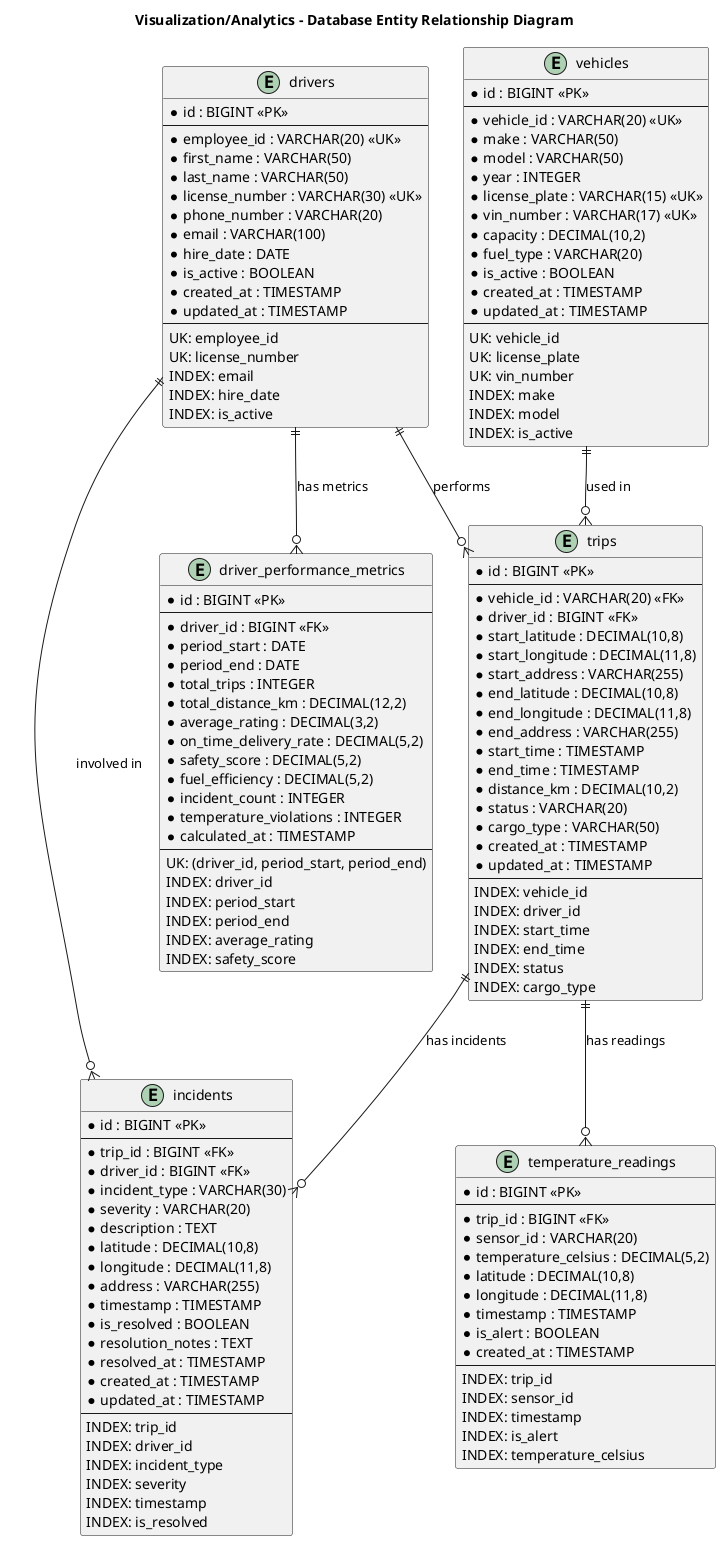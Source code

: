 @startuml Analytics_Database_Diagram


title Visualization/Analytics - Database Entity Relationship Diagram

' Database entities for Analytics Bounded Context
entity "drivers" {
    * id : BIGINT <<PK>>
    --
    * employee_id : VARCHAR(20) <<UK>>
    * first_name : VARCHAR(50)
    * last_name : VARCHAR(50)
    * license_number : VARCHAR(30) <<UK>>
    * phone_number : VARCHAR(20)
    * email : VARCHAR(100)
    * hire_date : DATE
    * is_active : BOOLEAN
    * created_at : TIMESTAMP
    * updated_at : TIMESTAMP
    --
    UK: employee_id
    UK: license_number
    INDEX: email
    INDEX: hire_date
    INDEX: is_active
}

entity "vehicles" {
    * id : BIGINT <<PK>>
    --
    * vehicle_id : VARCHAR(20) <<UK>>
    * make : VARCHAR(50)
    * model : VARCHAR(50)
    * year : INTEGER
    * license_plate : VARCHAR(15) <<UK>>
    * vin_number : VARCHAR(17) <<UK>>
    * capacity : DECIMAL(10,2)
    * fuel_type : VARCHAR(20)
    * is_active : BOOLEAN
    * created_at : TIMESTAMP
    * updated_at : TIMESTAMP
    --
    UK: vehicle_id
    UK: license_plate
    UK: vin_number
    INDEX: make
    INDEX: model
    INDEX: is_active
}

entity "trips" {
    * id : BIGINT <<PK>>
    --
    * vehicle_id : VARCHAR(20) <<FK>>
    * driver_id : BIGINT <<FK>>
    * start_latitude : DECIMAL(10,8)
    * start_longitude : DECIMAL(11,8)
    * start_address : VARCHAR(255)
    * end_latitude : DECIMAL(10,8)
    * end_longitude : DECIMAL(11,8)
    * end_address : VARCHAR(255)
    * start_time : TIMESTAMP
    * end_time : TIMESTAMP
    * distance_km : DECIMAL(10,2)
    * status : VARCHAR(20)
    * cargo_type : VARCHAR(50)
    * created_at : TIMESTAMP
    * updated_at : TIMESTAMP
    --
    INDEX: vehicle_id
    INDEX: driver_id
    INDEX: start_time
    INDEX: end_time
    INDEX: status
    INDEX: cargo_type
}

entity "temperature_readings" {
    * id : BIGINT <<PK>>
    --
    * trip_id : BIGINT <<FK>>
    * sensor_id : VARCHAR(20)
    * temperature_celsius : DECIMAL(5,2)
    * latitude : DECIMAL(10,8)
    * longitude : DECIMAL(11,8)
    * timestamp : TIMESTAMP
    * is_alert : BOOLEAN
    * created_at : TIMESTAMP
    --
    INDEX: trip_id
    INDEX: sensor_id
    INDEX: timestamp
    INDEX: is_alert
    INDEX: temperature_celsius
}

entity "incidents" {
    * id : BIGINT <<PK>>
    --
    * trip_id : BIGINT <<FK>>
    * driver_id : BIGINT <<FK>>
    * incident_type : VARCHAR(30)
    * severity : VARCHAR(20)
    * description : TEXT
    * latitude : DECIMAL(10,8)
    * longitude : DECIMAL(11,8)
    * address : VARCHAR(255)
    * timestamp : TIMESTAMP
    * is_resolved : BOOLEAN
    * resolution_notes : TEXT
    * resolved_at : TIMESTAMP
    * created_at : TIMESTAMP
    * updated_at : TIMESTAMP
    --
    INDEX: trip_id
    INDEX: driver_id
    INDEX: incident_type
    INDEX: severity
    INDEX: timestamp
    INDEX: is_resolved
}

entity "driver_performance_metrics" {
    * id : BIGINT <<PK>>
    --
    * driver_id : BIGINT <<FK>>
    * period_start : DATE
    * period_end : DATE
    * total_trips : INTEGER
    * total_distance_km : DECIMAL(12,2)
    * average_rating : DECIMAL(3,2)
    * on_time_delivery_rate : DECIMAL(5,2)
    * safety_score : DECIMAL(5,2)
    * fuel_efficiency : DECIMAL(5,2)
    * incident_count : INTEGER
    * temperature_violations : INTEGER
    * calculated_at : TIMESTAMP
    --
    UK: (driver_id, period_start, period_end)
    INDEX: driver_id
    INDEX: period_start
    INDEX: period_end
    INDEX: average_rating
    INDEX: safety_score
}

' entity "temperature_thresholds" {
'     * id : BIGINT <<PK>>
'     --
'     * product_type : VARCHAR(50) <<UK>>
'     * min_temperature : DECIMAL(5,2)
'     * max_temperature : DECIMAL(5,2)
'     * description : VARCHAR(255)
'     * is_active : BOOLEAN
'     * created_at : TIMESTAMP
'     * updated_at : TIMESTAMP
'     --
'     UK: product_type
'     INDEX: is_active
' }

' entity "analytics_cache" {
'     * id : BIGINT <<PK>>
'     --
'     * cache_key : VARCHAR(255) <<UK>>
'     * cache_type : VARCHAR(50)
'     * data_json : TEXT
'     * expiry_time : TIMESTAMP
'     * created_at : TIMESTAMP
'     --
'     UK: cache_key
'     INDEX: cache_type
'     INDEX: expiry_time
' }

' entity "dashboard_snapshots" {
'     * id : BIGINT <<PK>>
'     --
'     * snapshot_date : DATE <<UK>>
'     * total_trips : INTEGER
'     * total_incidents : INTEGER
'     * average_temperature : DECIMAL(5,2)
'     * total_distance_km : DECIMAL(12,2)
'     * active_drivers : INTEGER
'     * active_vehicles : INTEGER
'     * temperature_violations : INTEGER
'     * on_time_delivery_rate : DECIMAL(5,2)
'     * created_at : TIMESTAMP
'     --
'     UK: snapshot_date
'     INDEX: created_at
' }

' Relationships
drivers ||--o{ trips : "performs"
vehicles ||--o{ trips : "used in"
trips ||--o{ temperature_readings : "has readings"
trips ||--o{ incidents : "has incidents"
drivers ||--o{ incidents : "involved in"
drivers ||--o{ driver_performance_metrics : "has metrics"

@enduml